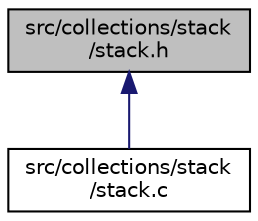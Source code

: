 digraph "src/collections/stack/stack.h"
{
  edge [fontname="Helvetica",fontsize="10",labelfontname="Helvetica",labelfontsize="10"];
  node [fontname="Helvetica",fontsize="10",shape=record];
  Node2 [label="src/collections/stack\l/stack.h",height=0.2,width=0.4,color="black", fillcolor="grey75", style="filled", fontcolor="black"];
  Node2 -> Node3 [dir="back",color="midnightblue",fontsize="10",style="solid",fontname="Helvetica"];
  Node3 [label="src/collections/stack\l/stack.c",height=0.2,width=0.4,color="black", fillcolor="white", style="filled",URL="$stack_8c.html",tooltip="File containing implementation of Stack. "];
}
